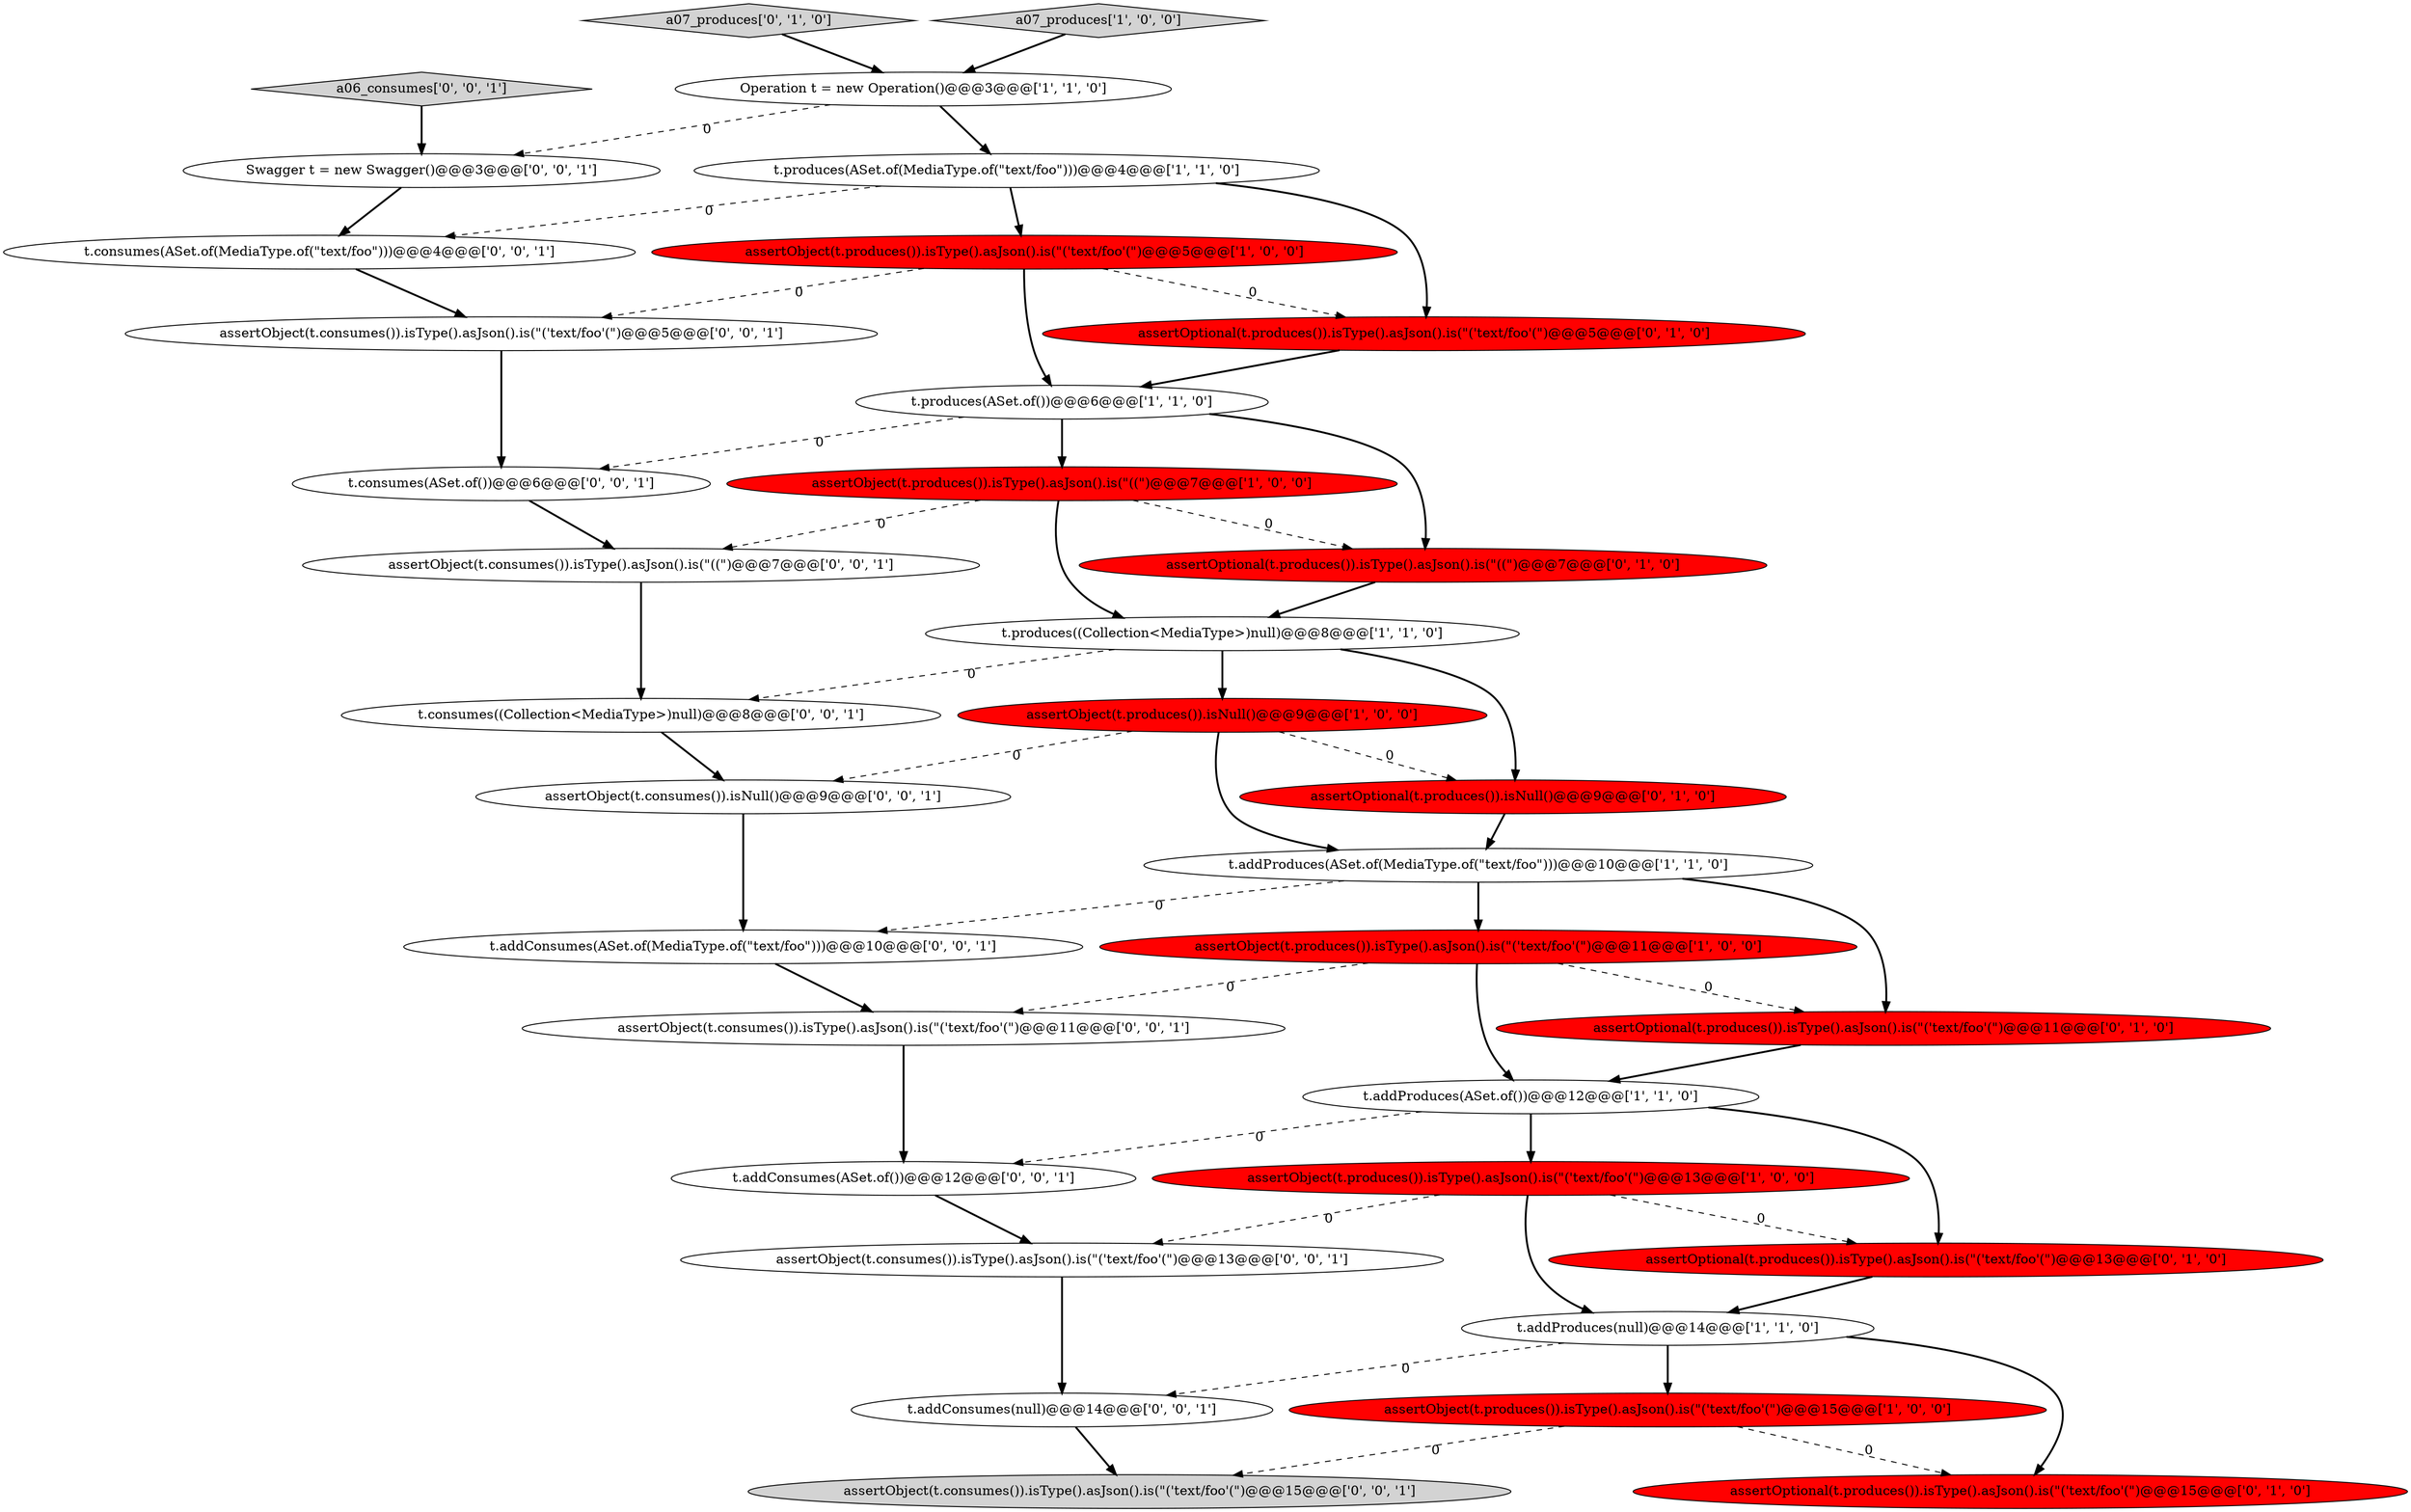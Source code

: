 digraph {
28 [style = filled, label = "t.consumes(ASet.of(MediaType.of(\"text/foo\")))@@@4@@@['0', '0', '1']", fillcolor = white, shape = ellipse image = "AAA0AAABBB3BBB"];
20 [style = filled, label = "a07_produces['0', '1', '0']", fillcolor = lightgray, shape = diamond image = "AAA0AAABBB2BBB"];
4 [style = filled, label = "assertObject(t.produces()).isType().asJson().is(\"('text/foo'(\")@@@15@@@['1', '0', '0']", fillcolor = red, shape = ellipse image = "AAA1AAABBB1BBB"];
13 [style = filled, label = "assertObject(t.produces()).isType().asJson().is(\"((\")@@@7@@@['1', '0', '0']", fillcolor = red, shape = ellipse image = "AAA1AAABBB1BBB"];
21 [style = filled, label = "t.consumes(ASet.of())@@@6@@@['0', '0', '1']", fillcolor = white, shape = ellipse image = "AAA0AAABBB3BBB"];
23 [style = filled, label = "t.addConsumes(ASet.of())@@@12@@@['0', '0', '1']", fillcolor = white, shape = ellipse image = "AAA0AAABBB3BBB"];
10 [style = filled, label = "t.addProduces(null)@@@14@@@['1', '1', '0']", fillcolor = white, shape = ellipse image = "AAA0AAABBB1BBB"];
12 [style = filled, label = "assertObject(t.produces()).isType().asJson().is(\"('text/foo'(\")@@@5@@@['1', '0', '0']", fillcolor = red, shape = ellipse image = "AAA1AAABBB1BBB"];
8 [style = filled, label = "Operation t = new Operation()@@@3@@@['1', '1', '0']", fillcolor = white, shape = ellipse image = "AAA0AAABBB1BBB"];
24 [style = filled, label = "assertObject(t.consumes()).isType().asJson().is(\"('text/foo'(\")@@@11@@@['0', '0', '1']", fillcolor = white, shape = ellipse image = "AAA0AAABBB3BBB"];
0 [style = filled, label = "t.addProduces(ASet.of(MediaType.of(\"text/foo\")))@@@10@@@['1', '1', '0']", fillcolor = white, shape = ellipse image = "AAA0AAABBB1BBB"];
25 [style = filled, label = "t.addConsumes(ASet.of(MediaType.of(\"text/foo\")))@@@10@@@['0', '0', '1']", fillcolor = white, shape = ellipse image = "AAA0AAABBB3BBB"];
11 [style = filled, label = "t.produces(ASet.of(MediaType.of(\"text/foo\")))@@@4@@@['1', '1', '0']", fillcolor = white, shape = ellipse image = "AAA0AAABBB1BBB"];
7 [style = filled, label = "assertObject(t.produces()).isType().asJson().is(\"('text/foo'(\")@@@11@@@['1', '0', '0']", fillcolor = red, shape = ellipse image = "AAA1AAABBB1BBB"];
9 [style = filled, label = "assertObject(t.produces()).isType().asJson().is(\"('text/foo'(\")@@@13@@@['1', '0', '0']", fillcolor = red, shape = ellipse image = "AAA1AAABBB1BBB"];
30 [style = filled, label = "assertObject(t.consumes()).isType().asJson().is(\"('text/foo'(\")@@@5@@@['0', '0', '1']", fillcolor = white, shape = ellipse image = "AAA0AAABBB3BBB"];
6 [style = filled, label = "a07_produces['1', '0', '0']", fillcolor = lightgray, shape = diamond image = "AAA0AAABBB1BBB"];
3 [style = filled, label = "assertObject(t.produces()).isNull()@@@9@@@['1', '0', '0']", fillcolor = red, shape = ellipse image = "AAA1AAABBB1BBB"];
17 [style = filled, label = "assertOptional(t.produces()).isNull()@@@9@@@['0', '1', '0']", fillcolor = red, shape = ellipse image = "AAA1AAABBB2BBB"];
2 [style = filled, label = "t.addProduces(ASet.of())@@@12@@@['1', '1', '0']", fillcolor = white, shape = ellipse image = "AAA0AAABBB1BBB"];
15 [style = filled, label = "assertOptional(t.produces()).isType().asJson().is(\"('text/foo'(\")@@@11@@@['0', '1', '0']", fillcolor = red, shape = ellipse image = "AAA1AAABBB2BBB"];
31 [style = filled, label = "assertObject(t.consumes()).isType().asJson().is(\"((\")@@@7@@@['0', '0', '1']", fillcolor = white, shape = ellipse image = "AAA0AAABBB3BBB"];
34 [style = filled, label = "t.consumes((Collection<MediaType>)null)@@@8@@@['0', '0', '1']", fillcolor = white, shape = ellipse image = "AAA0AAABBB3BBB"];
16 [style = filled, label = "assertOptional(t.produces()).isType().asJson().is(\"('text/foo'(\")@@@13@@@['0', '1', '0']", fillcolor = red, shape = ellipse image = "AAA1AAABBB2BBB"];
14 [style = filled, label = "assertOptional(t.produces()).isType().asJson().is(\"((\")@@@7@@@['0', '1', '0']", fillcolor = red, shape = ellipse image = "AAA1AAABBB2BBB"];
1 [style = filled, label = "t.produces((Collection<MediaType>)null)@@@8@@@['1', '1', '0']", fillcolor = white, shape = ellipse image = "AAA0AAABBB1BBB"];
5 [style = filled, label = "t.produces(ASet.of())@@@6@@@['1', '1', '0']", fillcolor = white, shape = ellipse image = "AAA0AAABBB1BBB"];
27 [style = filled, label = "t.addConsumes(null)@@@14@@@['0', '0', '1']", fillcolor = white, shape = ellipse image = "AAA0AAABBB3BBB"];
19 [style = filled, label = "assertOptional(t.produces()).isType().asJson().is(\"('text/foo'(\")@@@15@@@['0', '1', '0']", fillcolor = red, shape = ellipse image = "AAA1AAABBB2BBB"];
18 [style = filled, label = "assertOptional(t.produces()).isType().asJson().is(\"('text/foo'(\")@@@5@@@['0', '1', '0']", fillcolor = red, shape = ellipse image = "AAA1AAABBB2BBB"];
33 [style = filled, label = "assertObject(t.consumes()).isType().asJson().is(\"('text/foo'(\")@@@13@@@['0', '0', '1']", fillcolor = white, shape = ellipse image = "AAA0AAABBB3BBB"];
22 [style = filled, label = "assertObject(t.consumes()).isNull()@@@9@@@['0', '0', '1']", fillcolor = white, shape = ellipse image = "AAA0AAABBB3BBB"];
29 [style = filled, label = "assertObject(t.consumes()).isType().asJson().is(\"('text/foo'(\")@@@15@@@['0', '0', '1']", fillcolor = lightgray, shape = ellipse image = "AAA0AAABBB3BBB"];
26 [style = filled, label = "a06_consumes['0', '0', '1']", fillcolor = lightgray, shape = diamond image = "AAA0AAABBB3BBB"];
32 [style = filled, label = "Swagger t = new Swagger()@@@3@@@['0', '0', '1']", fillcolor = white, shape = ellipse image = "AAA0AAABBB3BBB"];
2->23 [style = dashed, label="0"];
22->25 [style = bold, label=""];
15->2 [style = bold, label=""];
9->16 [style = dashed, label="0"];
3->17 [style = dashed, label="0"];
26->32 [style = bold, label=""];
12->5 [style = bold, label=""];
28->30 [style = bold, label=""];
16->10 [style = bold, label=""];
10->19 [style = bold, label=""];
1->34 [style = dashed, label="0"];
1->3 [style = bold, label=""];
8->32 [style = dashed, label="0"];
11->12 [style = bold, label=""];
3->22 [style = dashed, label="0"];
2->9 [style = bold, label=""];
9->10 [style = bold, label=""];
5->14 [style = bold, label=""];
12->30 [style = dashed, label="0"];
10->27 [style = dashed, label="0"];
33->27 [style = bold, label=""];
0->15 [style = bold, label=""];
11->18 [style = bold, label=""];
13->1 [style = bold, label=""];
3->0 [style = bold, label=""];
1->17 [style = bold, label=""];
14->1 [style = bold, label=""];
0->7 [style = bold, label=""];
31->34 [style = bold, label=""];
34->22 [style = bold, label=""];
13->14 [style = dashed, label="0"];
9->33 [style = dashed, label="0"];
11->28 [style = dashed, label="0"];
25->24 [style = bold, label=""];
20->8 [style = bold, label=""];
30->21 [style = bold, label=""];
17->0 [style = bold, label=""];
21->31 [style = bold, label=""];
23->33 [style = bold, label=""];
0->25 [style = dashed, label="0"];
13->31 [style = dashed, label="0"];
7->24 [style = dashed, label="0"];
7->2 [style = bold, label=""];
18->5 [style = bold, label=""];
5->13 [style = bold, label=""];
6->8 [style = bold, label=""];
10->4 [style = bold, label=""];
7->15 [style = dashed, label="0"];
5->21 [style = dashed, label="0"];
12->18 [style = dashed, label="0"];
4->19 [style = dashed, label="0"];
27->29 [style = bold, label=""];
4->29 [style = dashed, label="0"];
8->11 [style = bold, label=""];
32->28 [style = bold, label=""];
24->23 [style = bold, label=""];
2->16 [style = bold, label=""];
}
